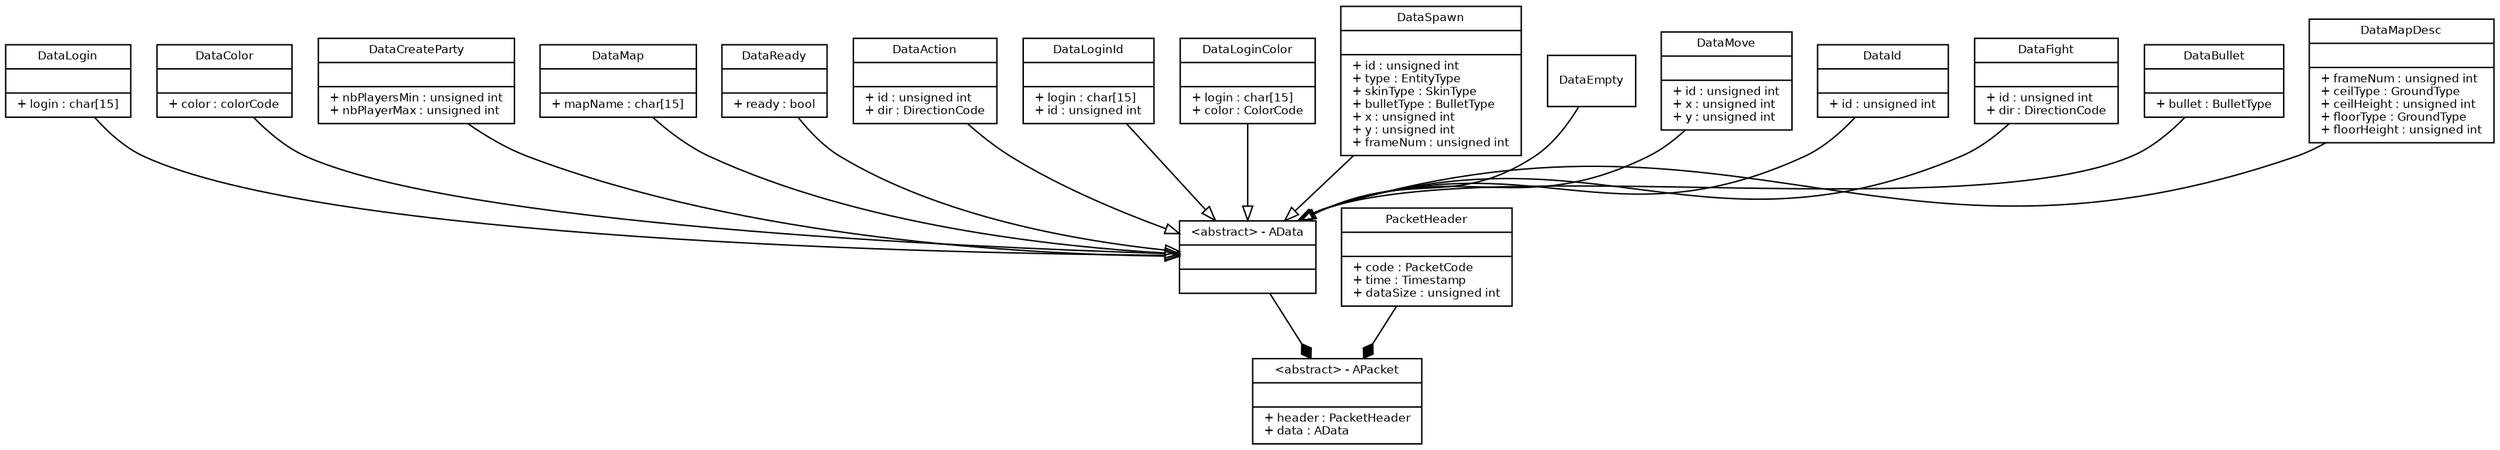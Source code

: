 digraph G {
fontname = "Bitstream Vera Sans"
fontsize = 8

node [
fontname = "Bitstream Vera Sans"
fontsize = 8
shape = "record"
]

APacket [
label = "{\
\<abstract\> - APacket||\
+ header : PacketHeader\l\
+ data : AData\l\
}"
]

AData [
label = "{\
\<abstract\> - AData||\
}"
]

PacketHeader [
label = "{\
PacketHeader||\
+ code : PacketCode\l\
+ time : Timestamp\l\
+ dataSize : unsigned int\l\
}"
]

DataLogin [
label = "{\
DataLogin||\
+ login : char[15]\l\
}"
]

DataColor [
label = "{\
DataColor||\
+ color : colorCode\l\
}"
]

DataCreateParty [
label = "{\
DataCreateParty||\
+ nbPlayersMin : unsigned int\l\
+ nbPlayerMax : unsigned int\l\
}"
]

DataMap [
label = "{\
DataMap||\
+ mapName : char[15]\l\
}"
]

DataReady [
label = "{\
DataReady||\
+ ready : bool\l\
}"
]

DataAction [
label = "{\
DataAction||\
+ id : unsigned int\l\
+ dir : DirectionCode\l\
}"
]

DataLoginId [
label = "{\
DataLoginId||\
+ login : char[15]\l\
+ id : unsigned int\l\
}"
]

DataLoginColor [
label = "{\
DataLoginColor||\
+ login : char[15]\l\
+ color : ColorCode\l\
}"
]

DataSpawn [
label = "{\
DataSpawn||\
+ id : unsigned int\l\
+ type : EntityType\l\
+ skinType : SkinType\l\
+ bulletType : BulletType\l\
+ x : unsigned int\l\
+ y : unsigned int\l\
+ frameNum : unsigned int\l\
}"
]

DataEmpty [
label = "{\
DataEmpty\
}"
]

DataMove [
label = "{\
DataMove||\
+ id : unsigned int\l\
+ x : unsigned int\l\
+ y : unsigned int\l\
}"
]

DataId [
label = "{\
DataId||\
+ id : unsigned int\l\
}"

]

DataFight [
label = "{\
DataFight||\
+ id : unsigned int\l\
+ dir : DirectionCode\l\
}"

]

DataBullet [
label = "{\
DataBullet||\
+ bullet : BulletType\l\
}"

]

DataMapDesc [
label = "{\
DataMapDesc||\
+ frameNum : unsigned int\l\
+ ceilType : GroundType\l\
+ ceilHeight : unsigned int\l\
+ floorType : GroundType\l\
+ floorHeight : unsigned int\l\
}"
]

edge [
fontname = "Bitstream Vera Sans"
fontsize = 8
]

// Composition
PacketHeader -> APacket [arrowhead = "diamond" style = "solid"]
AData -> APacket [arrowhead = "diamond" style = "solid"]

// Heritage
DataMapDesc -> AData [arrowhead = "onormal" style = "solid"]
DataLogin -> AData [arrowhead = "onormal" style = "solid"]
DataCreateParty -> AData [arrowhead = "onormal" style = "solid"]
DataMap -> AData [arrowhead = "onormal" style = "solid"]
DataEmpty -> AData [arrowhead = "onormal" style = "solid"]
DataReady -> AData [arrowhead = "onormal" style = "solid"]
DataAction -> AData [arrowhead = "onormal" style = "solid"]
DataColor -> AData [arrowhead = "onormal" style = "solid"]
DataLoginId -> AData [arrowhead = "onormal" style = "solid"]
DataLoginColor -> AData [arrowhead = "onormal" style = "solid"]
DataSpawn -> AData [arrowhead = "onormal" style = "solid"]
DataMove -> AData [arrowhead = "onormal" style = "solid"]
DataId -> AData [arrowhead = "onormal" style = "solid"]
DataFight -> AData [arrowhead = "onormal" style = "solid"]
DataBullet -> AData [arrowhead = "onormal" style = "solid"]

}
